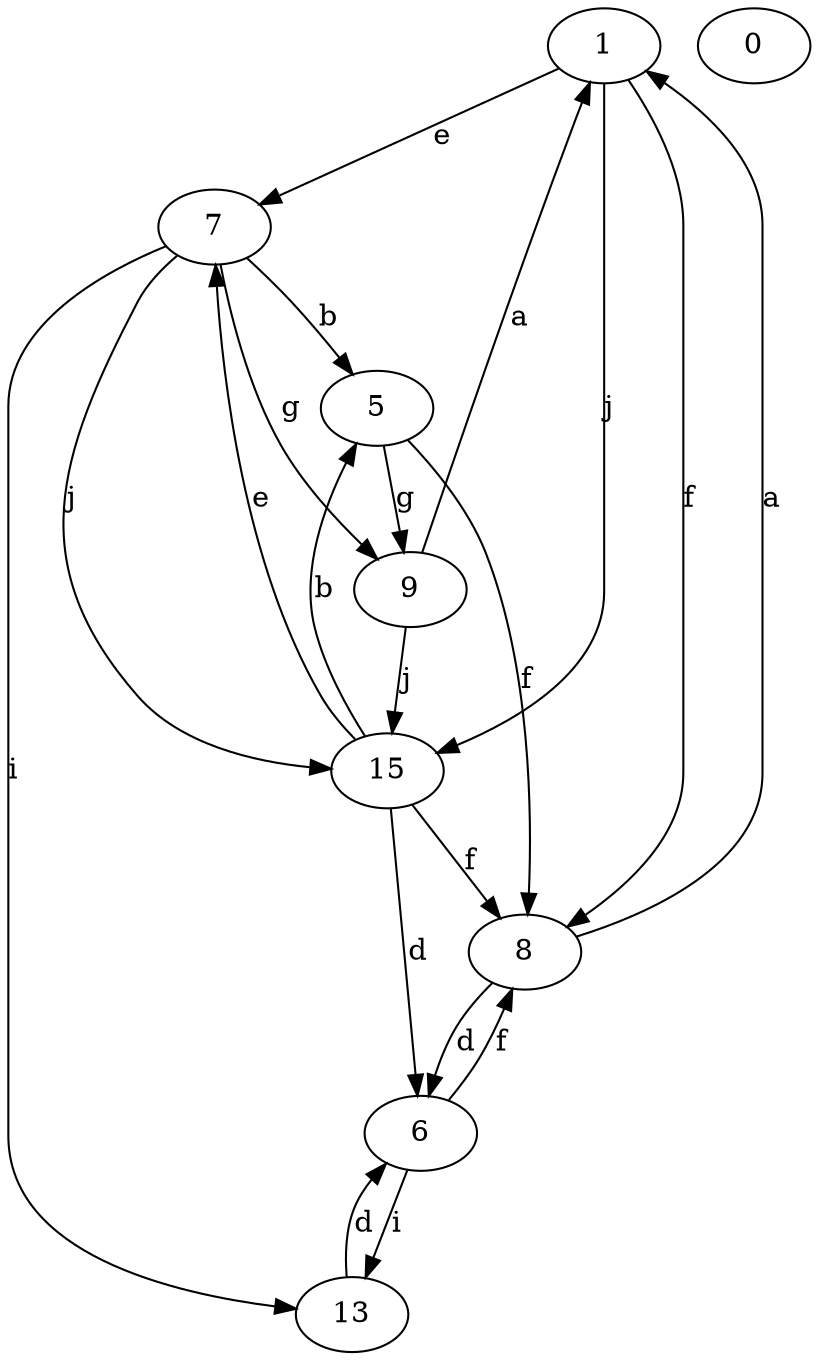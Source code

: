strict digraph  {
1;
5;
6;
7;
8;
9;
13;
15;
0;
1 -> 7  [label=e];
1 -> 8  [label=f];
1 -> 15  [label=j];
5 -> 8  [label=f];
5 -> 9  [label=g];
6 -> 8  [label=f];
6 -> 13  [label=i];
7 -> 5  [label=b];
7 -> 9  [label=g];
7 -> 13  [label=i];
7 -> 15  [label=j];
8 -> 1  [label=a];
8 -> 6  [label=d];
9 -> 1  [label=a];
9 -> 15  [label=j];
13 -> 6  [label=d];
15 -> 5  [label=b];
15 -> 6  [label=d];
15 -> 7  [label=e];
15 -> 8  [label=f];
}
